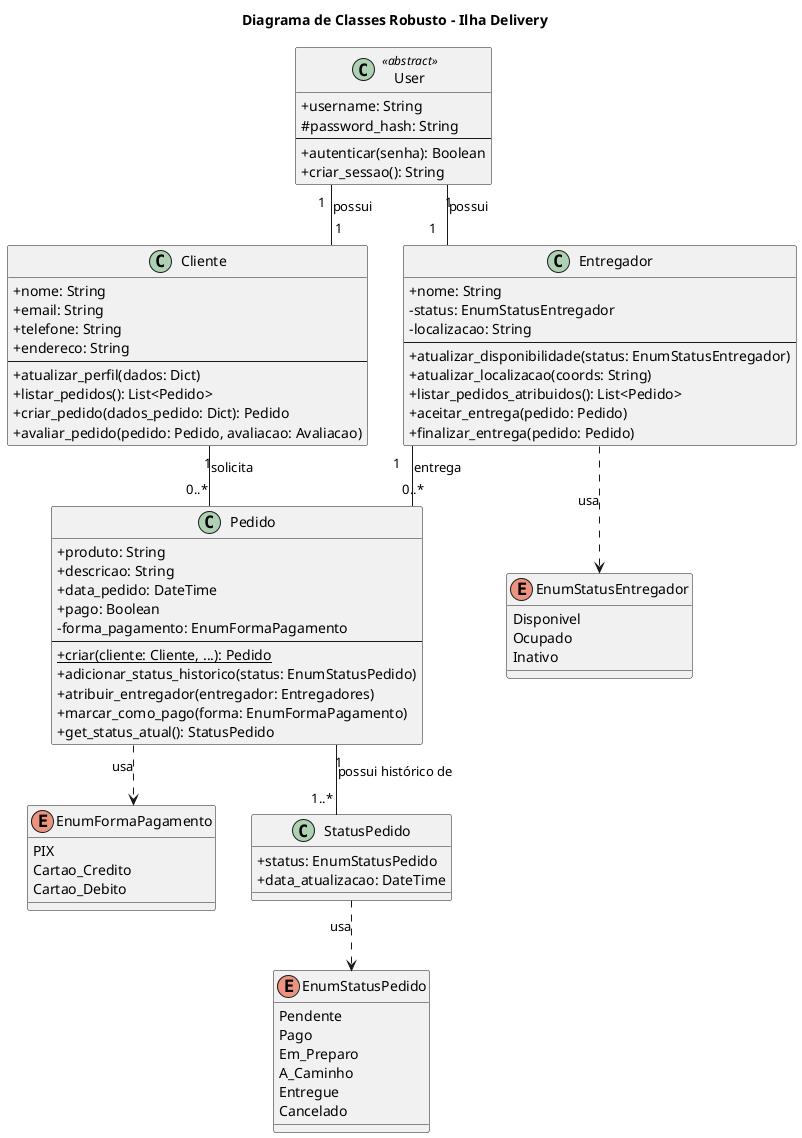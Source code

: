 @startuml Diagrama de Classe 2.0
'=============== DIAGRAMA DE CLASSES ROBUSTO - ILHA DELIVERY ===============

title "Diagrama de Classes Robusto - Ilha Delivery"
skinparam classAttributeIconSize 0
skinparam linetype ortho

' --- ENUMS (Tipos e Estados) ---
enum EnumStatusPedido  {
  Pendente
  Pago
  Em_Preparo
  A_Caminho
  Entregue
  Cancelado
}

enum EnumStatusEntregador  {
  Disponivel
  Ocupado
  Inativo
}

enum EnumFormaPagamento {
  PIX
  Cartao_Credito
  Cartao_Debito
}



class User <<abstract>> {
  + username: String
  # password_hash: String
  --
  + autenticar(senha): Boolean
  + criar_sessao(): String
}

class Cliente {
  + nome: String
  + email: String
  + telefone: String
  + endereco: String
  --
  + atualizar_perfil(dados: Dict)
  + listar_pedidos(): List<Pedido>
  + criar_pedido(dados_pedido: Dict): Pedido
  + avaliar_pedido(pedido: Pedido, avaliacao: Avaliacao)
}

class Entregador{
  + nome: String
  - status: EnumStatusEntregador
  - localizacao: String
  --
  + atualizar_disponibilidade(status: EnumStatusEntregador)
  + atualizar_localizacao(coords: String)
  + listar_pedidos_atribuidos(): List<Pedido>
  + aceitar_entrega(pedido: Pedido)
  + finalizar_entrega(pedido: Pedido)
}

class Pedido {
  + produto: String
  + descricao: String
  + data_pedido: DateTime
  + pago: Boolean
  - forma_pagamento: EnumFormaPagamento
  --
  + {static} criar(cliente: Cliente, ...): Pedido
  + adicionar_status_historico(status: EnumStatusPedido)
  + atribuir_entregador(entregador: Entregadores)
  + marcar_como_pago(forma: EnumFormaPagamento)
  + get_status_atual(): StatusPedido
}

class StatusPedido  {
  + status: EnumStatusPedido
  + data_atualizacao: DateTime
}




' ========== RELACIONAMENTOS E CARDINALIDADE ==========

' Relacionamento de Usuário com perfis
User "1" -- "1" Cliente : possui
User "1" -- "1" Entregador : possui

' Relacionamentos do Pedido
Cliente "1" -- "0..*" Pedido : solicita
Entregador "1" -- "0..*" Pedido : entrega

' Relacionamentos de composição e dependência do Pedido
Pedido "1" -- "1..*" StatusPedido : "possui histórico de"



' Uso dos Enums pelas classes
Pedido ..> EnumFormaPagamento : usa
StatusPedido ..> EnumStatusPedido : usa
Entregador ..> EnumStatusEntregador : usa

@enduml